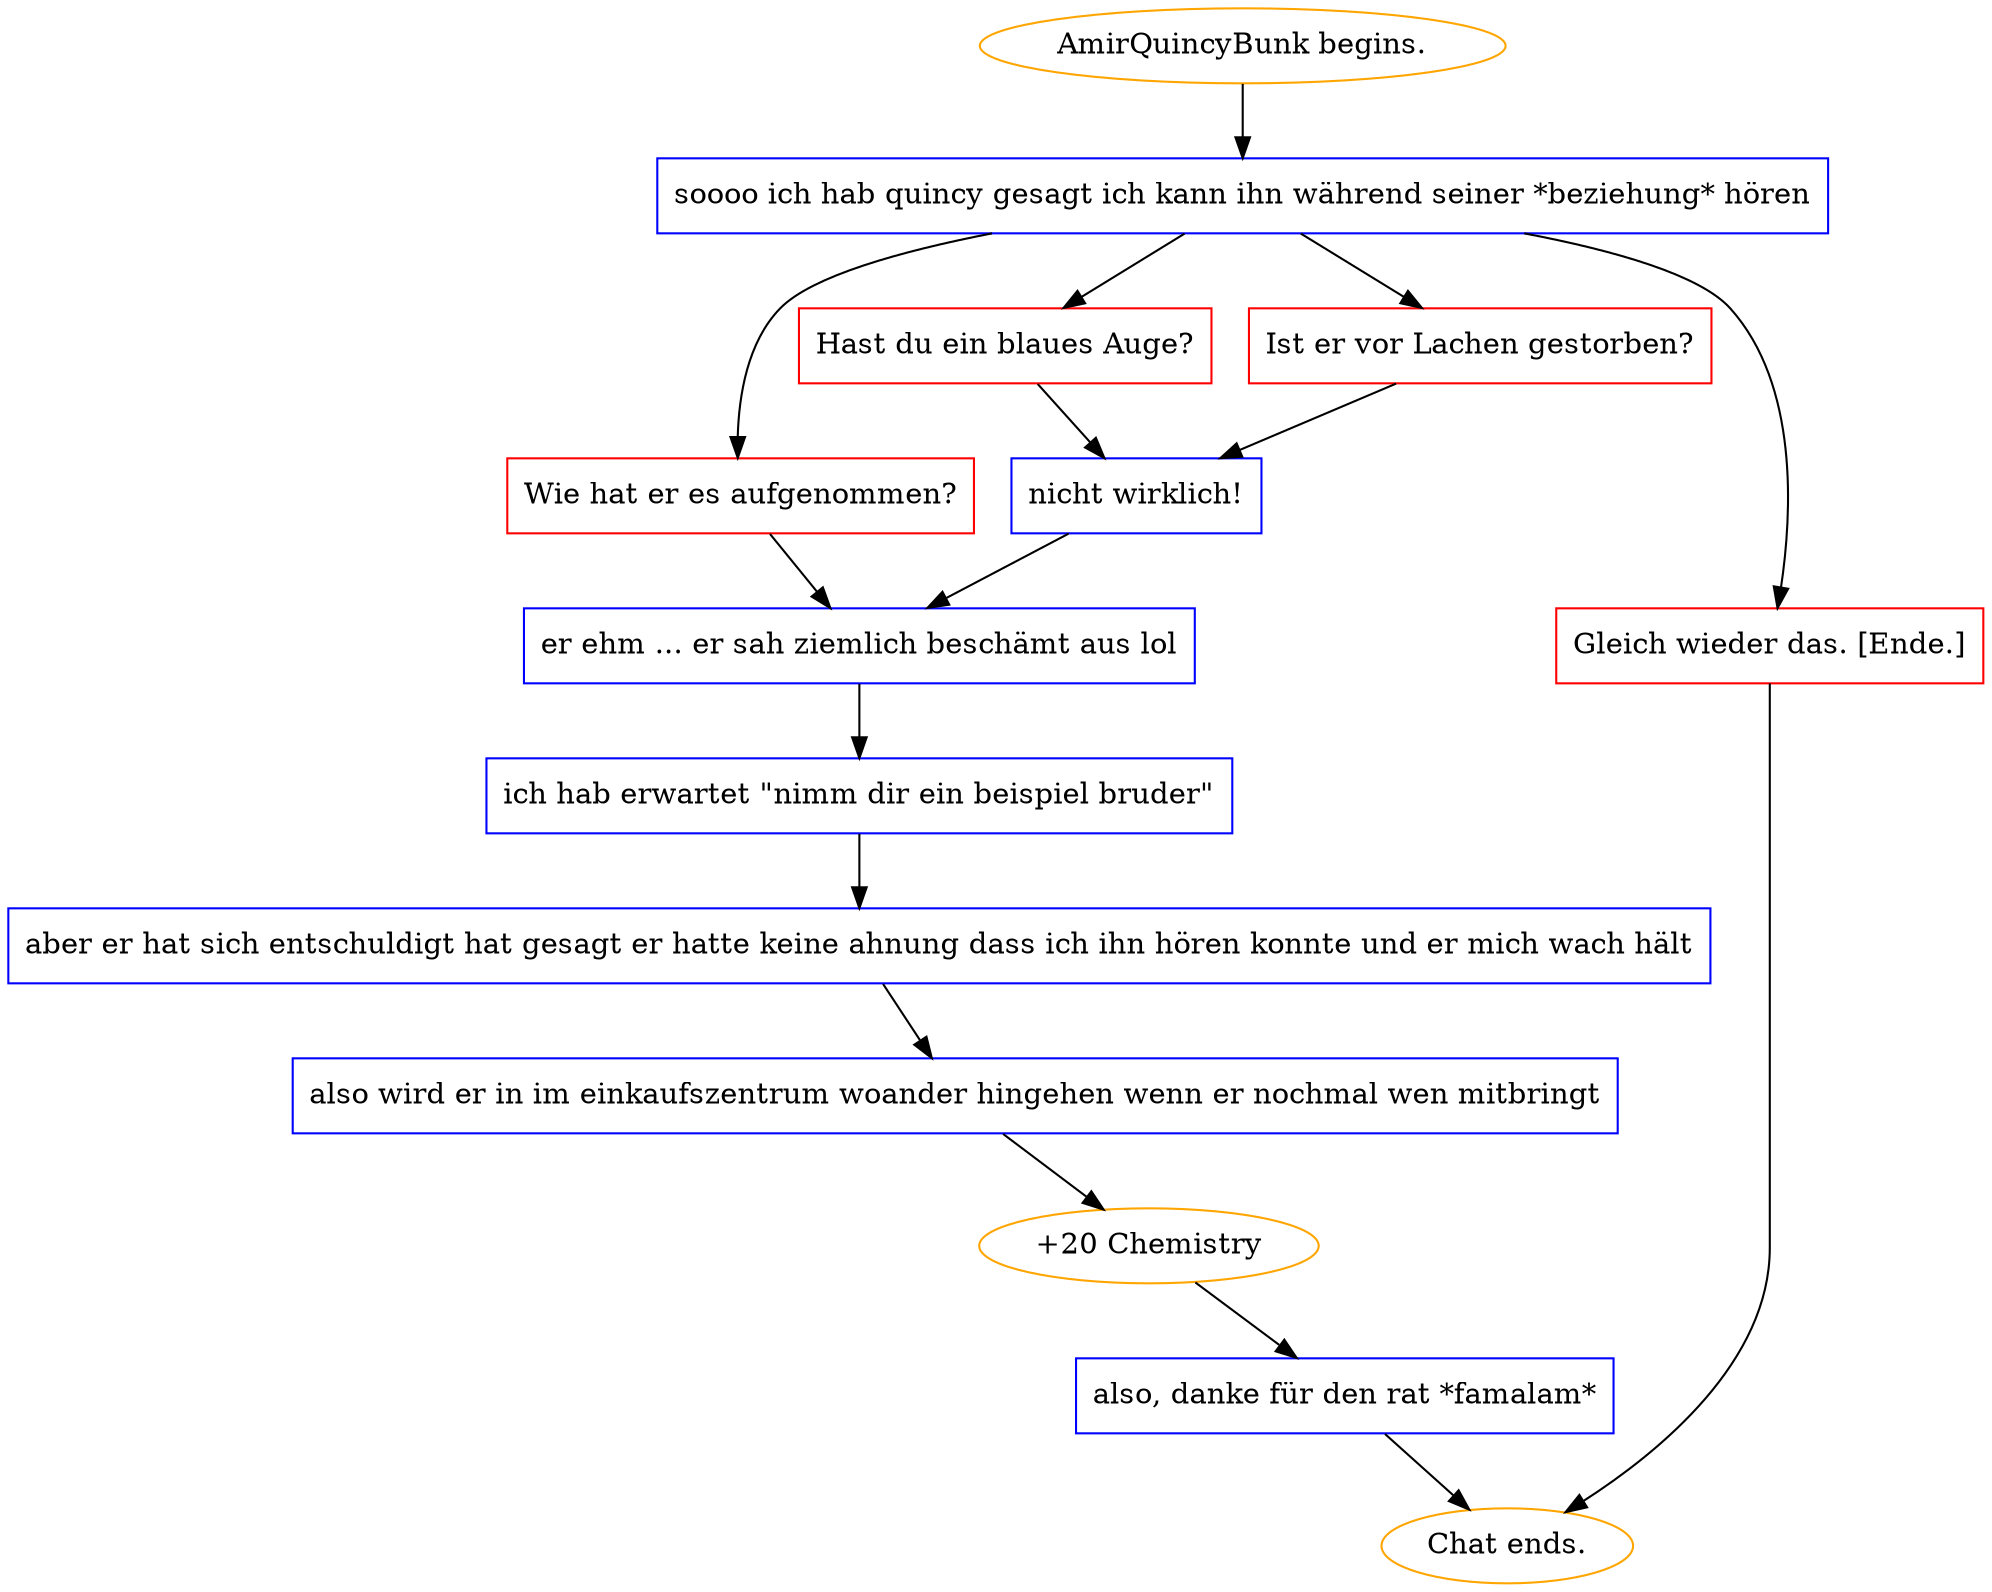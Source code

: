 digraph {
	"AmirQuincyBunk begins." [color=orange];
		"AmirQuincyBunk begins." -> j3403550463;
	j3403550463 [label="soooo ich hab quincy gesagt ich kann ihn während seiner *beziehung* hören",shape=box,color=blue];
		j3403550463 -> j1321182194;
		j3403550463 -> j470304973;
		j3403550463 -> j4195062070;
		j3403550463 -> j1688848818;
	j1321182194 [label="Wie hat er es aufgenommen?",shape=box,color=red];
		j1321182194 -> j412838648;
	j470304973 [label="Hast du ein blaues Auge?",shape=box,color=red];
		j470304973 -> j2514262854;
	j4195062070 [label="Ist er vor Lachen gestorben?",shape=box,color=red];
		j4195062070 -> j2514262854;
	j1688848818 [label="Gleich wieder das. [Ende.]",shape=box,color=red];
		j1688848818 -> "Chat ends.";
	j412838648 [label="er ehm ... er sah ziemlich beschämt aus lol",shape=box,color=blue];
		j412838648 -> j2655639397;
	j2514262854 [label="nicht wirklich!",shape=box,color=blue];
		j2514262854 -> j412838648;
	"Chat ends." [color=orange];
	j2655639397 [label="ich hab erwartet \"nimm dir ein beispiel bruder\"",shape=box,color=blue];
		j2655639397 -> j2117065577;
	j2117065577 [label="aber er hat sich entschuldigt hat gesagt er hatte keine ahnung dass ich ihn hören konnte und er mich wach hält",shape=box,color=blue];
		j2117065577 -> j2007137482;
	j2007137482 [label="also wird er in im einkaufszentrum woander hingehen wenn er nochmal wen mitbringt",shape=box,color=blue];
		j2007137482 -> j1362247084;
	j1362247084 [label="+20 Chemistry",color=orange];
		j1362247084 -> j1080951829;
	j1080951829 [label="also, danke für den rat *famalam*",shape=box,color=blue];
		j1080951829 -> "Chat ends.";
}
